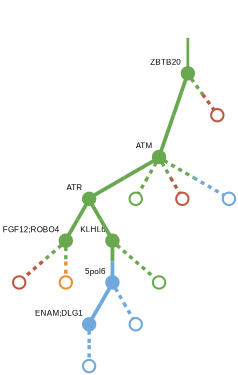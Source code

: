 strict digraph  {
graph[splines=false]; nodesep=0.7; rankdir=TB; ranksep=0.6; forcelabels=true; dpi=600; size=2.5;
0 [color="#6aa84fff", fillcolor="#6aa84fff", fixedsize=true, fontname=Arial, fontsize="12pt", height="0.25", label="", penwidth=3, shape=circle, style=filled, xlabel=ZBTB20];
2 [color="#6aa84fff", fillcolor="#6aa84fff", fixedsize=true, fontname=Arial, fontsize="12pt", height="0.25", label="", penwidth=3, shape=circle, style=filled, xlabel=ATM];
7 [color="#be5742ff", fillcolor="#be5742ff", fixedsize=true, fontname=Arial, fontsize="12pt", height="0.25", label="", penwidth=3, shape=circle, style=solid, xlabel=""];
1 [color="#6aa84fff", fillcolor="#6aa84fff", fixedsize=true, fontname=Arial, fontsize="12pt", height="0.25", label="", penwidth=3, shape=circle, style=filled, xlabel=ATR];
3 [color="#6aa84fff", fillcolor="#6aa84fff", fixedsize=true, fontname=Arial, fontsize="12pt", height="0.25", label="", penwidth=3, shape=circle, style=filled, xlabel="FGF12;ROBO4"];
5 [color="#6aa84fff", fillcolor="#6aa84fff", fixedsize=true, fontname=Arial, fontsize="12pt", height="0.25", label="", penwidth=3, shape=circle, style=filled, xlabel=KLHL6];
8 [color="#6aa84fff", fillcolor="#6aa84fff", fixedsize=true, fontname=Arial, fontsize="12pt", height="0.25", label="", penwidth=3, shape=circle, style=solid, xlabel=""];
9 [color="#be5742ff", fillcolor="#be5742ff", fixedsize=true, fontname=Arial, fontsize="12pt", height="0.25", label="", penwidth=3, shape=circle, style=solid, xlabel=""];
10 [color="#6fa8dcff", fillcolor="#6fa8dcff", fixedsize=true, fontname=Arial, fontsize="12pt", height="0.25", label="", penwidth=3, shape=circle, style=solid, xlabel=""];
11 [color="#be5742ff", fillcolor="#be5742ff", fixedsize=true, fontname=Arial, fontsize="12pt", height="0.25", label="", penwidth=3, shape=circle, style=solid, xlabel=""];
12 [color="#e69138ff", fillcolor="#e69138ff", fixedsize=true, fontname=Arial, fontsize="12pt", height="0.25", label="", penwidth=3, shape=circle, style=solid, xlabel=""];
4 [color="#6fa8dcff", fillcolor="#6fa8dcff", fixedsize=true, fontname=Arial, fontsize="12pt", height="0.25", label="", penwidth=3, shape=circle, style=filled, xlabel="ENAM;DLG1"];
13 [color="#6fa8dcff", fillcolor="#6fa8dcff", fixedsize=true, fontname=Arial, fontsize="12pt", height="0.25", label="", penwidth=3, shape=circle, style=solid, xlabel=""];
6 [color="#6fa8dcff", fillcolor="#6fa8dcff", fixedsize=true, fontname=Arial, fontsize="12pt", height="0.25", label="", penwidth=3, shape=circle, style=filled, xlabel="5pol6"];
14 [color="#6aa84fff", fillcolor="#6aa84fff", fixedsize=true, fontname=Arial, fontsize="12pt", height="0.25", label="", penwidth=3, shape=circle, style=solid, xlabel=""];
15 [color="#6fa8dcff", fillcolor="#6fa8dcff", fixedsize=true, fontname=Arial, fontsize="12pt", height="0.25", label="", penwidth=3, shape=circle, style=solid, xlabel=""];
normal [label="", penwidth=3, style=invis, xlabel=ZBTB20];
0 -> 2  [arrowsize=0, color="#6aa84fff;0.5:#6aa84fff", minlen="2.5", penwidth="5.5", style=solid];
0 -> 7  [arrowsize=0, color="#6aa84fff;0.5:#be5742ff", minlen="1.012930989265442", penwidth=5, style=dashed];
2 -> 1  [arrowsize=0, color="#6aa84fff;0.5:#6aa84fff", minlen="1.7758619785308838", penwidth="5.5", style=solid];
2 -> 8  [arrowsize=0, color="#6aa84fff;0.5:#6aa84fff", minlen="1.012930989265442", penwidth=5, style=dashed];
2 -> 9  [arrowsize=0, color="#6aa84fff;0.5:#be5742ff", minlen="1.012930989265442", penwidth=5, style=dashed];
2 -> 10  [arrowsize=0, color="#6aa84fff;0.5:#6fa8dcff", minlen="1.012930989265442", penwidth=5, style=dashed];
1 -> 3  [arrowsize=0, color="#6aa84fff;0.5:#6aa84fff", minlen="1.0775861740112305", penwidth="5.5", style=solid];
1 -> 5  [arrowsize=0, color="#6aa84fff;0.5:#6aa84fff", minlen="1.0258620977401733", penwidth="5.5", style=solid];
3 -> 11  [arrowsize=0, color="#6aa84fff;0.5:#be5742ff", minlen="1.012930989265442", penwidth=5, style=dashed];
3 -> 12  [arrowsize=0, color="#6aa84fff;0.5:#e69138ff", minlen="1.012930989265442", penwidth=5, style=dashed];
5 -> 6  [arrowsize=0, color="#6aa84fff;0.5:#6fa8dcff", minlen="1.012930989265442", penwidth="5.5", style=solid];
5 -> 14  [arrowsize=0, color="#6aa84fff;0.5:#6aa84fff", minlen="1.012930989265442", penwidth=5, style=dashed];
4 -> 13  [arrowsize=0, color="#6fa8dcff;0.5:#6fa8dcff", minlen="1.012930989265442", penwidth=5, style=dashed];
6 -> 4  [arrowsize=0, color="#6fa8dcff;0.5:#6fa8dcff", minlen="1.0517241954803467", penwidth="5.5", style=solid];
6 -> 15  [arrowsize=0, color="#6fa8dcff;0.5:#6fa8dcff", minlen="1.012930989265442", penwidth=5, style=dashed];
normal -> 0  [arrowsize=0, color="#6aa84fff", label="", penwidth=4, style=solid];
}
